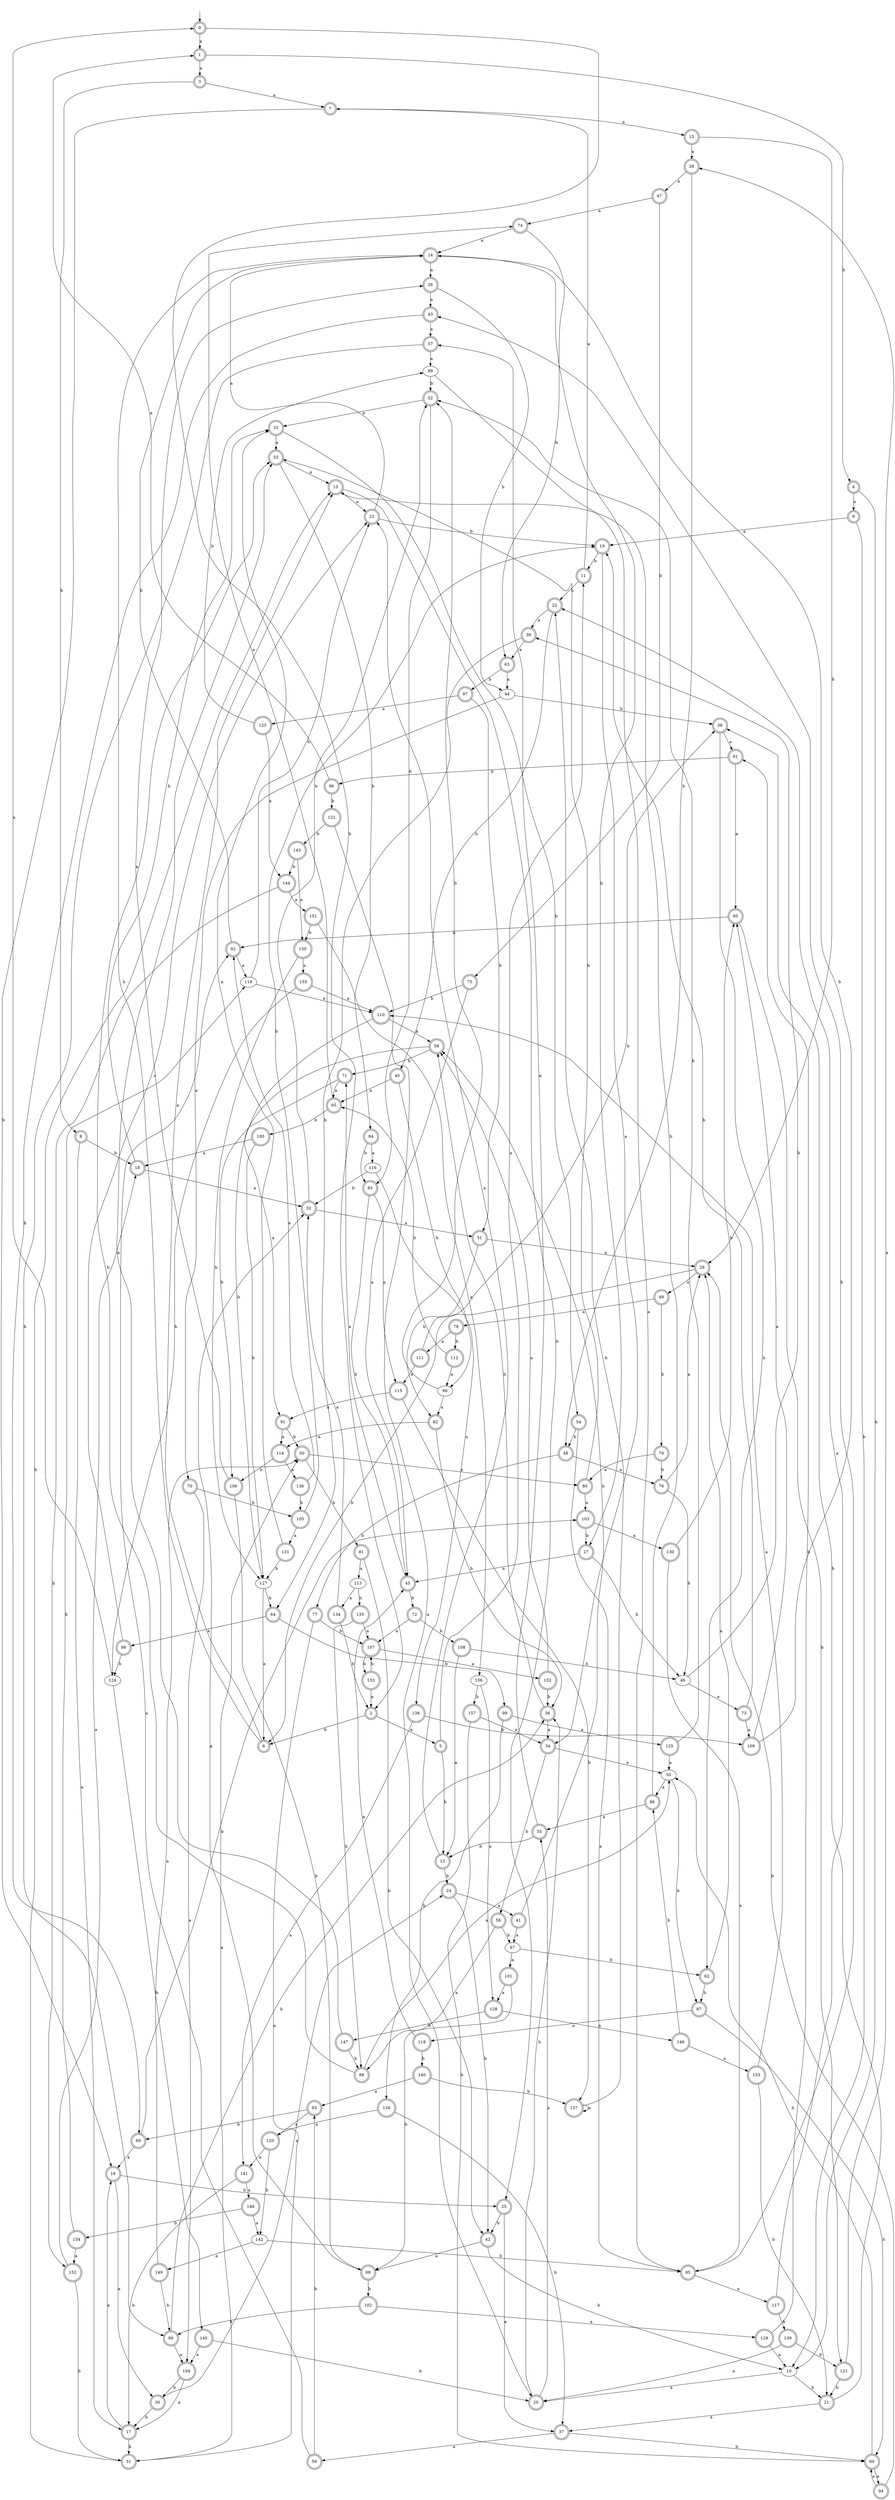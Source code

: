 digraph RandomDFA {
  __start0 [label="", shape=none];
  __start0 -> 0 [label=""];
  0 [shape=circle] [shape=doublecircle]
  0 -> 1 [label="a"]
  0 -> 2 [label="b"]
  1 [shape=doublecircle]
  1 -> 3 [label="a"]
  1 -> 4 [label="b"]
  2 [shape=doublecircle]
  2 -> 5 [label="a"]
  2 -> 6 [label="b"]
  3 [shape=doublecircle]
  3 -> 7 [label="a"]
  3 -> 8 [label="b"]
  4 [shape=doublecircle]
  4 -> 9 [label="a"]
  4 -> 10 [label="b"]
  5 [shape=doublecircle]
  5 -> 11 [label="a"]
  5 -> 12 [label="b"]
  6 [shape=doublecircle]
  6 -> 13 [label="a"]
  6 -> 14 [label="b"]
  7 [shape=doublecircle]
  7 -> 15 [label="a"]
  7 -> 16 [label="b"]
  8 [shape=doublecircle]
  8 -> 17 [label="a"]
  8 -> 18 [label="b"]
  9 [shape=doublecircle]
  9 -> 19 [label="a"]
  9 -> 10 [label="b"]
  10
  10 -> 20 [label="a"]
  10 -> 21 [label="b"]
  11 [shape=doublecircle]
  11 -> 7 [label="a"]
  11 -> 22 [label="b"]
  12 [shape=doublecircle]
  12 -> 23 [label="a"]
  12 -> 24 [label="b"]
  13 [shape=doublecircle]
  13 -> 23 [label="a"]
  13 -> 25 [label="b"]
  14 [shape=doublecircle]
  14 -> 26 [label="a"]
  14 -> 27 [label="b"]
  15 [shape=doublecircle]
  15 -> 28 [label="a"]
  15 -> 29 [label="b"]
  16 [shape=doublecircle]
  16 -> 30 [label="a"]
  16 -> 25 [label="b"]
  17 [shape=doublecircle]
  17 -> 16 [label="a"]
  17 -> 31 [label="b"]
  18 [shape=doublecircle]
  18 -> 32 [label="a"]
  18 -> 33 [label="b"]
  19 [shape=doublecircle]
  19 -> 34 [label="a"]
  19 -> 11 [label="b"]
  20 [shape=doublecircle]
  20 -> 35 [label="a"]
  20 -> 36 [label="b"]
  21 [shape=doublecircle]
  21 -> 37 [label="a"]
  21 -> 38 [label="b"]
  22 [shape=doublecircle]
  22 -> 39 [label="a"]
  22 -> 40 [label="b"]
  23 [shape=doublecircle]
  23 -> 14 [label="a"]
  23 -> 19 [label="b"]
  24 [shape=doublecircle]
  24 -> 41 [label="a"]
  24 -> 42 [label="b"]
  25 [shape=doublecircle]
  25 -> 37 [label="a"]
  25 -> 42 [label="b"]
  26 [shape=doublecircle]
  26 -> 43 [label="a"]
  26 -> 44 [label="b"]
  27 [shape=doublecircle]
  27 -> 45 [label="a"]
  27 -> 46 [label="b"]
  28 [shape=doublecircle]
  28 -> 47 [label="a"]
  28 -> 48 [label="b"]
  29 [shape=doublecircle]
  29 -> 49 [label="a"]
  29 -> 6 [label="b"]
  30 [shape=doublecircle]
  30 -> 24 [label="a"]
  30 -> 17 [label="b"]
  31 [shape=doublecircle]
  31 -> 50 [label="a"]
  31 -> 13 [label="b"]
  32 [shape=doublecircle]
  32 -> 51 [label="a"]
  32 -> 52 [label="b"]
  33 [shape=doublecircle]
  33 -> 53 [label="a"]
  33 -> 54 [label="b"]
  34 [shape=doublecircle]
  34 -> 55 [label="a"]
  34 -> 56 [label="b"]
  35 [shape=doublecircle]
  35 -> 57 [label="a"]
  35 -> 12 [label="b"]
  36 [shape=doublecircle]
  36 -> 34 [label="a"]
  36 -> 58 [label="b"]
  37 [shape=doublecircle]
  37 -> 59 [label="a"]
  37 -> 60 [label="b"]
  38 [shape=doublecircle]
  38 -> 61 [label="a"]
  38 -> 62 [label="b"]
  39 [shape=doublecircle]
  39 -> 63 [label="a"]
  39 -> 64 [label="b"]
  40 [shape=doublecircle]
  40 -> 65 [label="a"]
  40 -> 66 [label="b"]
  41 [shape=doublecircle]
  41 -> 67 [label="a"]
  41 -> 58 [label="b"]
  42 [shape=doublecircle]
  42 -> 68 [label="a"]
  42 -> 10 [label="b"]
  43 [shape=doublecircle]
  43 -> 57 [label="a"]
  43 -> 69 [label="b"]
  44
  44 -> 70 [label="a"]
  44 -> 38 [label="b"]
  45 [shape=doublecircle]
  45 -> 71 [label="a"]
  45 -> 72 [label="b"]
  46
  46 -> 73 [label="a"]
  46 -> 39 [label="b"]
  47 [shape=doublecircle]
  47 -> 74 [label="a"]
  47 -> 75 [label="b"]
  48 [shape=doublecircle]
  48 -> 76 [label="a"]
  48 -> 77 [label="b"]
  49 [shape=doublecircle]
  49 -> 78 [label="a"]
  49 -> 79 [label="b"]
  50 [shape=doublecircle]
  50 -> 80 [label="a"]
  50 -> 81 [label="b"]
  51 [shape=doublecircle]
  51 -> 29 [label="a"]
  51 -> 82 [label="b"]
  52 [shape=doublecircle]
  52 -> 33 [label="a"]
  52 -> 83 [label="b"]
  53 [shape=doublecircle]
  53 -> 13 [label="a"]
  53 -> 84 [label="b"]
  54 [shape=doublecircle]
  54 -> 85 [label="a"]
  54 -> 48 [label="b"]
  55
  55 -> 86 [label="a"]
  55 -> 87 [label="b"]
  56 [shape=doublecircle]
  56 -> 88 [label="a"]
  56 -> 67 [label="b"]
  57 [shape=doublecircle]
  57 -> 89 [label="a"]
  57 -> 90 [label="b"]
  58 [shape=doublecircle]
  58 -> 91 [label="a"]
  58 -> 71 [label="b"]
  59 [shape=doublecircle]
  59 -> 92 [label="a"]
  59 -> 93 [label="b"]
  60 [shape=doublecircle]
  60 -> 94 [label="a"]
  60 -> 55 [label="b"]
  61 [shape=doublecircle]
  61 -> 95 [label="a"]
  61 -> 96 [label="b"]
  62 [shape=doublecircle]
  62 -> 29 [label="a"]
  62 -> 87 [label="b"]
  63 [shape=doublecircle]
  63 -> 44 [label="a"]
  63 -> 97 [label="b"]
  64 [shape=doublecircle]
  64 -> 98 [label="a"]
  64 -> 99 [label="b"]
  65 [shape=doublecircle]
  65 -> 74 [label="a"]
  65 -> 100 [label="b"]
  66
  66 -> 82 [label="a"]
  66 -> 52 [label="b"]
  67
  67 -> 101 [label="a"]
  67 -> 62 [label="b"]
  68 [shape=doublecircle]
  68 -> 32 [label="a"]
  68 -> 102 [label="b"]
  69 [shape=doublecircle]
  69 -> 16 [label="a"]
  69 -> 103 [label="b"]
  70 [shape=doublecircle]
  70 -> 104 [label="a"]
  70 -> 105 [label="b"]
  71 [shape=doublecircle]
  71 -> 65 [label="a"]
  71 -> 106 [label="b"]
  72 [shape=doublecircle]
  72 -> 107 [label="a"]
  72 -> 108 [label="b"]
  73 [shape=doublecircle]
  73 -> 109 [label="a"]
  73 -> 19 [label="b"]
  74 [shape=doublecircle]
  74 -> 14 [label="a"]
  74 -> 63 [label="b"]
  75 [shape=doublecircle]
  75 -> 45 [label="a"]
  75 -> 110 [label="b"]
  76 [shape=doublecircle]
  76 -> 29 [label="a"]
  76 -> 46 [label="b"]
  77 [shape=doublecircle]
  77 -> 31 [label="a"]
  77 -> 107 [label="b"]
  78 [shape=doublecircle]
  78 -> 111 [label="a"]
  78 -> 112 [label="b"]
  79 [shape=doublecircle]
  79 -> 80 [label="a"]
  79 -> 76 [label="b"]
  80 [shape=doublecircle]
  80 -> 103 [label="a"]
  80 -> 53 [label="b"]
  81 [shape=doublecircle]
  81 -> 113 [label="a"]
  81 -> 42 [label="b"]
  82 [shape=doublecircle]
  82 -> 114 [label="a"]
  82 -> 36 [label="b"]
  83 [shape=doublecircle]
  83 -> 115 [label="a"]
  83 -> 45 [label="b"]
  84 [shape=doublecircle]
  84 -> 116 [label="a"]
  84 -> 83 [label="b"]
  85 [shape=doublecircle]
  85 -> 117 [label="a"]
  85 -> 43 [label="b"]
  86 [shape=doublecircle]
  86 -> 35 [label="a"]
  86 -> 13 [label="b"]
  87 [shape=doublecircle]
  87 -> 118 [label="a"]
  87 -> 60 [label="b"]
  88 [shape=doublecircle]
  88 -> 55 [label="a"]
  88 -> 53 [label="b"]
  89
  89 -> 85 [label="a"]
  89 -> 52 [label="b"]
  90 [shape=doublecircle]
  90 -> 104 [label="a"]
  90 -> 36 [label="b"]
  91 [shape=doublecircle]
  91 -> 114 [label="a"]
  91 -> 50 [label="b"]
  92 [shape=doublecircle]
  92 -> 119 [label="a"]
  92 -> 14 [label="b"]
  93 [shape=doublecircle]
  93 -> 120 [label="a"]
  93 -> 69 [label="b"]
  94 [shape=doublecircle]
  94 -> 60 [label="a"]
  94 -> 29 [label="b"]
  95 [shape=doublecircle]
  95 -> 92 [label="a"]
  95 -> 121 [label="b"]
  96 [shape=doublecircle]
  96 -> 1 [label="a"]
  96 -> 122 [label="b"]
  97 [shape=doublecircle]
  97 -> 123 [label="a"]
  97 -> 51 [label="b"]
  98 [shape=doublecircle]
  98 -> 23 [label="a"]
  98 -> 124 [label="b"]
  99 [shape=doublecircle]
  99 -> 125 [label="a"]
  99 -> 126 [label="b"]
  100 [shape=doublecircle]
  100 -> 18 [label="a"]
  100 -> 127 [label="b"]
  101 [shape=doublecircle]
  101 -> 128 [label="a"]
  101 -> 68 [label="b"]
  102 [shape=doublecircle]
  102 -> 129 [label="a"]
  102 -> 90 [label="b"]
  103 [shape=doublecircle]
  103 -> 130 [label="a"]
  103 -> 27 [label="b"]
  104 [shape=doublecircle]
  104 -> 17 [label="a"]
  104 -> 30 [label="b"]
  105 [shape=doublecircle]
  105 -> 131 [label="a"]
  105 -> 19 [label="b"]
  106 [shape=doublecircle]
  106 -> 26 [label="a"]
  106 -> 68 [label="b"]
  107 [shape=doublecircle]
  107 -> 132 [label="a"]
  107 -> 133 [label="b"]
  108 [shape=doublecircle]
  108 -> 12 [label="a"]
  108 -> 46 [label="b"]
  109 [shape=doublecircle]
  109 -> 95 [label="a"]
  109 -> 14 [label="b"]
  110 [shape=doublecircle]
  110 -> 58 [label="a"]
  110 -> 127 [label="b"]
  111 [shape=doublecircle]
  111 -> 115 [label="a"]
  111 -> 38 [label="b"]
  112 [shape=doublecircle]
  112 -> 66 [label="a"]
  112 -> 65 [label="b"]
  113
  113 -> 134 [label="a"]
  113 -> 135 [label="b"]
  114 [shape=doublecircle]
  114 -> 136 [label="a"]
  114 -> 106 [label="b"]
  115 [shape=doublecircle]
  115 -> 91 [label="a"]
  115 -> 137 [label="b"]
  116
  116 -> 138 [label="a"]
  116 -> 32 [label="b"]
  117 [shape=doublecircle]
  117 -> 22 [label="a"]
  117 -> 139 [label="b"]
  118 [shape=doublecircle]
  118 -> 45 [label="a"]
  118 -> 140 [label="b"]
  119
  119 -> 110 [label="a"]
  119 -> 23 [label="b"]
  120 [shape=doublecircle]
  120 -> 141 [label="a"]
  120 -> 142 [label="b"]
  121 [shape=doublecircle]
  121 -> 28 [label="a"]
  121 -> 21 [label="b"]
  122 [shape=doublecircle]
  122 -> 20 [label="a"]
  122 -> 143 [label="b"]
  123 [shape=doublecircle]
  123 -> 144 [label="a"]
  123 -> 89 [label="b"]
  124
  124 -> 0 [label="a"]
  124 -> 145 [label="b"]
  125 [shape=doublecircle]
  125 -> 55 [label="a"]
  125 -> 52 [label="b"]
  126 [shape=doublecircle]
  126 -> 120 [label="a"]
  126 -> 37 [label="b"]
  127
  127 -> 6 [label="a"]
  127 -> 64 [label="b"]
  128 [shape=doublecircle]
  128 -> 146 [label="a"]
  128 -> 147 [label="b"]
  129 [shape=doublecircle]
  129 -> 10 [label="a"]
  129 -> 61 [label="b"]
  130 [shape=doublecircle]
  130 -> 85 [label="a"]
  130 -> 95 [label="b"]
  131 [shape=doublecircle]
  131 -> 33 [label="a"]
  131 -> 127 [label="b"]
  132 [shape=doublecircle]
  132 -> 58 [label="a"]
  132 -> 36 [label="b"]
  133 [shape=doublecircle]
  133 -> 2 [label="a"]
  133 -> 107 [label="b"]
  134 [shape=doublecircle]
  134 -> 32 [label="a"]
  134 -> 2 [label="b"]
  135 [shape=doublecircle]
  135 -> 107 [label="a"]
  135 -> 88 [label="b"]
  136 [shape=doublecircle]
  136 -> 92 [label="a"]
  136 -> 105 [label="b"]
  137 [shape=doublecircle]
  137 -> 137 [label="a"]
  137 -> 22 [label="b"]
  138 [shape=doublecircle]
  138 -> 141 [label="a"]
  138 -> 109 [label="b"]
  139 [shape=doublecircle]
  139 -> 20 [label="a"]
  139 -> 121 [label="b"]
  140 [shape=doublecircle]
  140 -> 93 [label="a"]
  140 -> 137 [label="b"]
  141 [shape=doublecircle]
  141 -> 148 [label="a"]
  141 -> 17 [label="b"]
  142
  142 -> 149 [label="a"]
  142 -> 85 [label="b"]
  143 [shape=doublecircle]
  143 -> 150 [label="a"]
  143 -> 144 [label="b"]
  144 [shape=doublecircle]
  144 -> 151 [label="a"]
  144 -> 152 [label="b"]
  145 [shape=doublecircle]
  145 -> 104 [label="a"]
  145 -> 20 [label="b"]
  146 [shape=doublecircle]
  146 -> 153 [label="a"]
  146 -> 86 [label="b"]
  147 [shape=doublecircle]
  147 -> 53 [label="a"]
  147 -> 88 [label="b"]
  148 [shape=doublecircle]
  148 -> 142 [label="a"]
  148 -> 154 [label="b"]
  149 [shape=doublecircle]
  149 -> 50 [label="a"]
  149 -> 90 [label="b"]
  150 [shape=doublecircle]
  150 -> 155 [label="a"]
  150 -> 127 [label="b"]
  151 [shape=doublecircle]
  151 -> 156 [label="a"]
  151 -> 150 [label="b"]
  152 [shape=doublecircle]
  152 -> 18 [label="a"]
  152 -> 31 [label="b"]
  153 [shape=doublecircle]
  153 -> 110 [label="a"]
  153 -> 21 [label="b"]
  154 [shape=doublecircle]
  154 -> 152 [label="a"]
  154 -> 119 [label="b"]
  155 [shape=doublecircle]
  155 -> 110 [label="a"]
  155 -> 124 [label="b"]
  156
  156 -> 128 [label="a"]
  156 -> 157 [label="b"]
  157 [shape=doublecircle]
  157 -> 34 [label="a"]
  157 -> 60 [label="b"]
}
